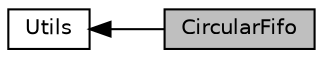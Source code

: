 digraph "CircularFifo"
{
  edge [fontname="Helvetica",fontsize="10",labelfontname="Helvetica",labelfontsize="10"];
  node [fontname="Helvetica",fontsize="10",shape=record];
  rankdir=LR;
  Node0 [label="CircularFifo",height=0.2,width=0.4,color="black", fillcolor="grey75", style="filled", fontcolor="black"];
  Node1 [label="Utils",height=0.2,width=0.4,color="black", fillcolor="white", style="filled",URL="$group__Utils.html"];
  Node1->Node0 [shape=plaintext, dir="back", style="solid"];
}
